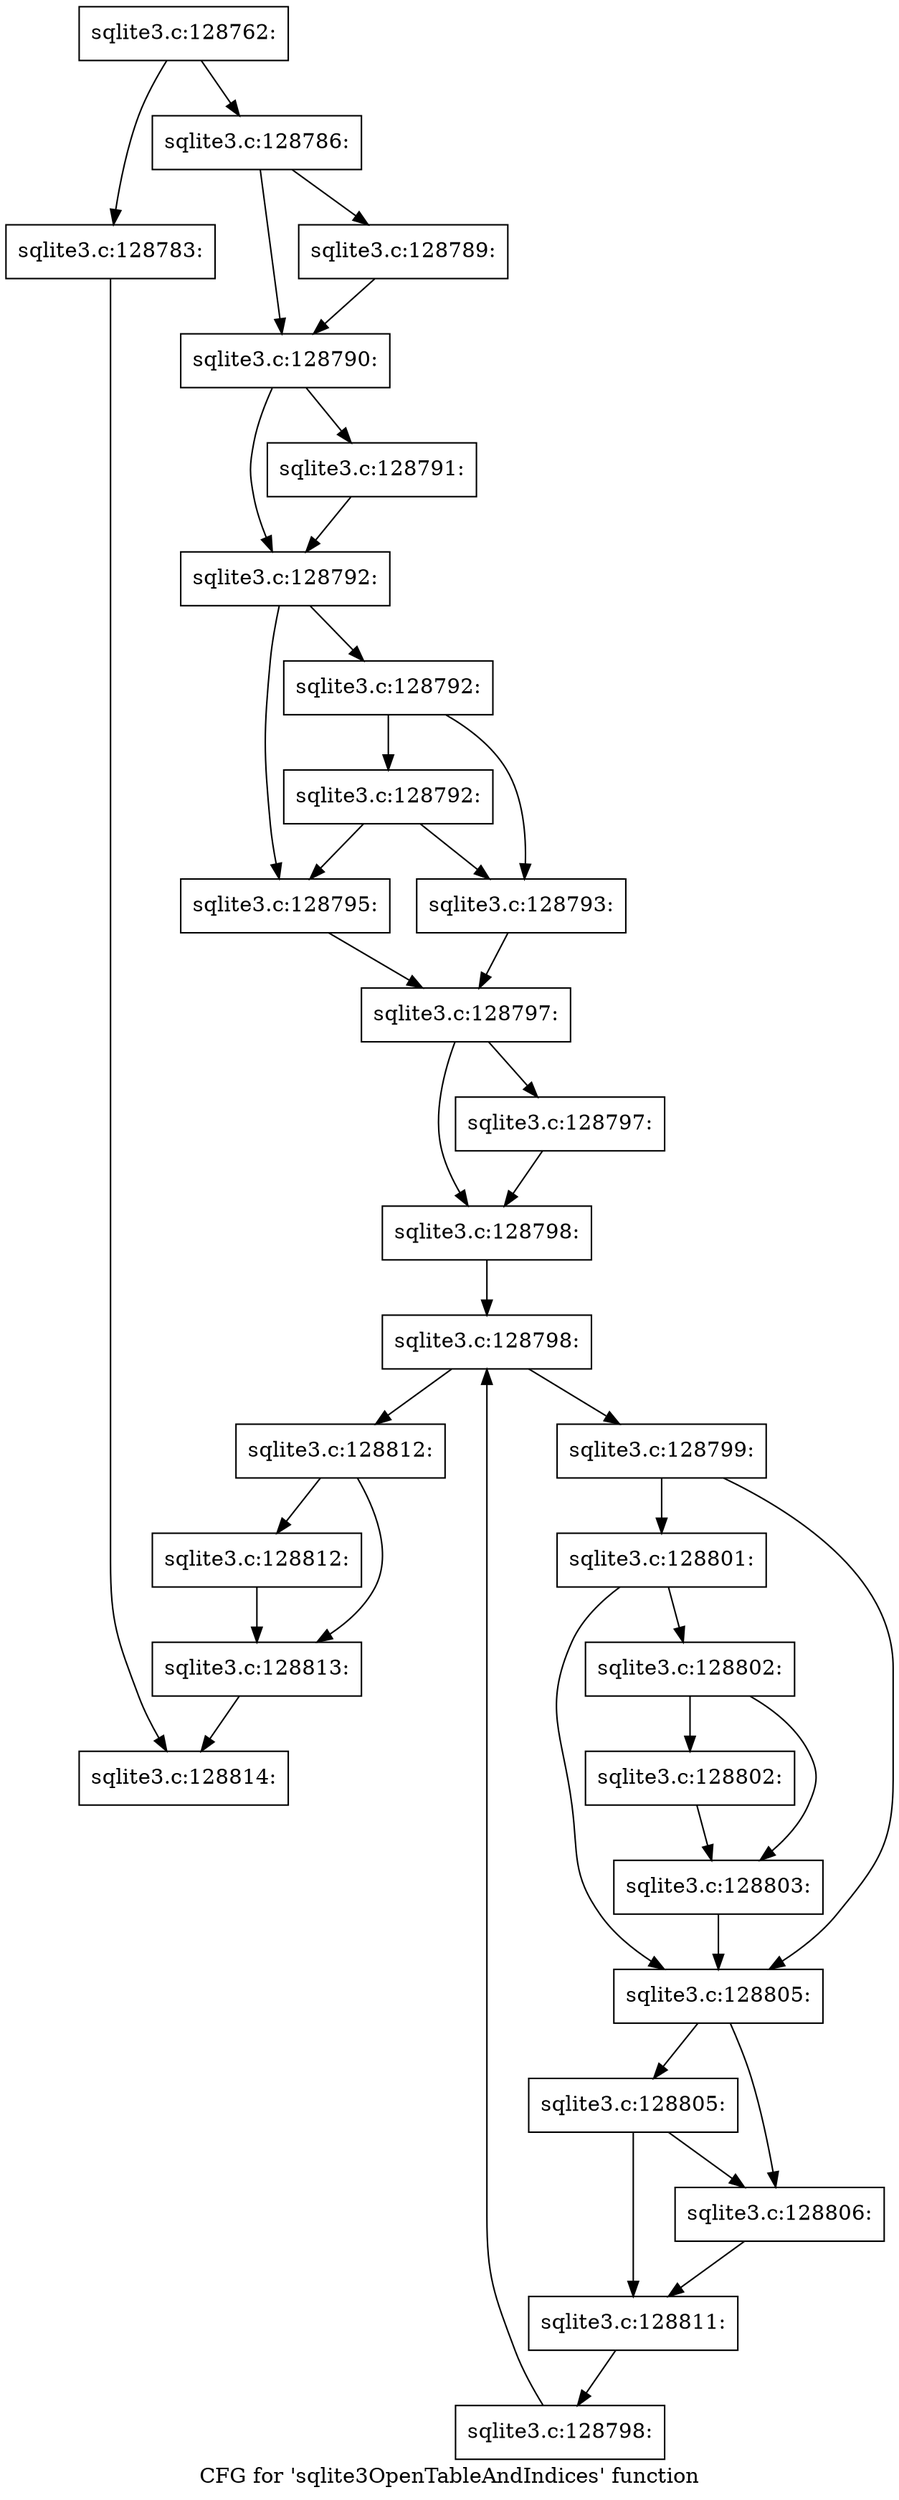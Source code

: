 digraph "CFG for 'sqlite3OpenTableAndIndices' function" {
	label="CFG for 'sqlite3OpenTableAndIndices' function";

	Node0x55c0f9d40710 [shape=record,label="{sqlite3.c:128762:}"];
	Node0x55c0f9d40710 -> Node0x55c0f9d497b0;
	Node0x55c0f9d40710 -> Node0x55c0f9d49800;
	Node0x55c0f9d497b0 [shape=record,label="{sqlite3.c:128783:}"];
	Node0x55c0f9d497b0 -> Node0x55c0f9d45ee0;
	Node0x55c0f9d49800 [shape=record,label="{sqlite3.c:128786:}"];
	Node0x55c0f9d49800 -> Node0x55c0f9d4ab80;
	Node0x55c0f9d49800 -> Node0x55c0f9d4abd0;
	Node0x55c0f9d4ab80 [shape=record,label="{sqlite3.c:128789:}"];
	Node0x55c0f9d4ab80 -> Node0x55c0f9d4abd0;
	Node0x55c0f9d4abd0 [shape=record,label="{sqlite3.c:128790:}"];
	Node0x55c0f9d4abd0 -> Node0x55c0f9d4b570;
	Node0x55c0f9d4abd0 -> Node0x55c0f9d4b5c0;
	Node0x55c0f9d4b570 [shape=record,label="{sqlite3.c:128791:}"];
	Node0x55c0f9d4b570 -> Node0x55c0f9d4b5c0;
	Node0x55c0f9d4b5c0 [shape=record,label="{sqlite3.c:128792:}"];
	Node0x55c0f9d4b5c0 -> Node0x55c0f9d4bc20;
	Node0x55c0f9d4b5c0 -> Node0x55c0f9d4bbd0;
	Node0x55c0f9d4bc20 [shape=record,label="{sqlite3.c:128792:}"];
	Node0x55c0f9d4bc20 -> Node0x55c0f9d4bb30;
	Node0x55c0f9d4bc20 -> Node0x55c0f9d4c0b0;
	Node0x55c0f9d4c0b0 [shape=record,label="{sqlite3.c:128792:}"];
	Node0x55c0f9d4c0b0 -> Node0x55c0f9d4bb30;
	Node0x55c0f9d4c0b0 -> Node0x55c0f9d4bbd0;
	Node0x55c0f9d4bb30 [shape=record,label="{sqlite3.c:128793:}"];
	Node0x55c0f9d4bb30 -> Node0x55c0f9d4bb80;
	Node0x55c0f9d4bbd0 [shape=record,label="{sqlite3.c:128795:}"];
	Node0x55c0f9d4bbd0 -> Node0x55c0f9d4bb80;
	Node0x55c0f9d4bb80 [shape=record,label="{sqlite3.c:128797:}"];
	Node0x55c0f9d4bb80 -> Node0x55c0f9d4ca50;
	Node0x55c0f9d4bb80 -> Node0x55c0f9d4d590;
	Node0x55c0f9d4ca50 [shape=record,label="{sqlite3.c:128797:}"];
	Node0x55c0f9d4ca50 -> Node0x55c0f9d4d590;
	Node0x55c0f9d4d590 [shape=record,label="{sqlite3.c:128798:}"];
	Node0x55c0f9d4d590 -> Node0x55c0f9d4df60;
	Node0x55c0f9d4df60 [shape=record,label="{sqlite3.c:128798:}"];
	Node0x55c0f9d4df60 -> Node0x55c0f9d4e180;
	Node0x55c0f9d4df60 -> Node0x55c0f9d4da90;
	Node0x55c0f9d4e180 [shape=record,label="{sqlite3.c:128799:}"];
	Node0x55c0f9d4e180 -> Node0x55c0f9d4eb00;
	Node0x55c0f9d4e180 -> Node0x55c0f9d4eab0;
	Node0x55c0f9d4eb00 [shape=record,label="{sqlite3.c:128801:}"];
	Node0x55c0f9d4eb00 -> Node0x55c0f9d4eab0;
	Node0x55c0f9d4eb00 -> Node0x55c0f9d4ea60;
	Node0x55c0f9d4ea60 [shape=record,label="{sqlite3.c:128802:}"];
	Node0x55c0f9d4ea60 -> Node0x55c0f9d4f4b0;
	Node0x55c0f9d4ea60 -> Node0x55c0f9d4f500;
	Node0x55c0f9d4f4b0 [shape=record,label="{sqlite3.c:128802:}"];
	Node0x55c0f9d4f4b0 -> Node0x55c0f9d4f500;
	Node0x55c0f9d4f500 [shape=record,label="{sqlite3.c:128803:}"];
	Node0x55c0f9d4f500 -> Node0x55c0f9d4eab0;
	Node0x55c0f9d4eab0 [shape=record,label="{sqlite3.c:128805:}"];
	Node0x55c0f9d4eab0 -> Node0x55c0f9d4fc20;
	Node0x55c0f9d4eab0 -> Node0x55c0f9d4fcc0;
	Node0x55c0f9d4fcc0 [shape=record,label="{sqlite3.c:128805:}"];
	Node0x55c0f9d4fcc0 -> Node0x55c0f9d4fc20;
	Node0x55c0f9d4fcc0 -> Node0x55c0f9d4fc70;
	Node0x55c0f9d4fc20 [shape=record,label="{sqlite3.c:128806:}"];
	Node0x55c0f9d4fc20 -> Node0x55c0f9d4fc70;
	Node0x55c0f9d4fc70 [shape=record,label="{sqlite3.c:128811:}"];
	Node0x55c0f9d4fc70 -> Node0x55c0f9d4e0f0;
	Node0x55c0f9d4e0f0 [shape=record,label="{sqlite3.c:128798:}"];
	Node0x55c0f9d4e0f0 -> Node0x55c0f9d4df60;
	Node0x55c0f9d4da90 [shape=record,label="{sqlite3.c:128812:}"];
	Node0x55c0f9d4da90 -> Node0x55c0f9d50a00;
	Node0x55c0f9d4da90 -> Node0x55c0f9d51bd0;
	Node0x55c0f9d50a00 [shape=record,label="{sqlite3.c:128812:}"];
	Node0x55c0f9d50a00 -> Node0x55c0f9d51bd0;
	Node0x55c0f9d51bd0 [shape=record,label="{sqlite3.c:128813:}"];
	Node0x55c0f9d51bd0 -> Node0x55c0f9d45ee0;
	Node0x55c0f9d45ee0 [shape=record,label="{sqlite3.c:128814:}"];
}
